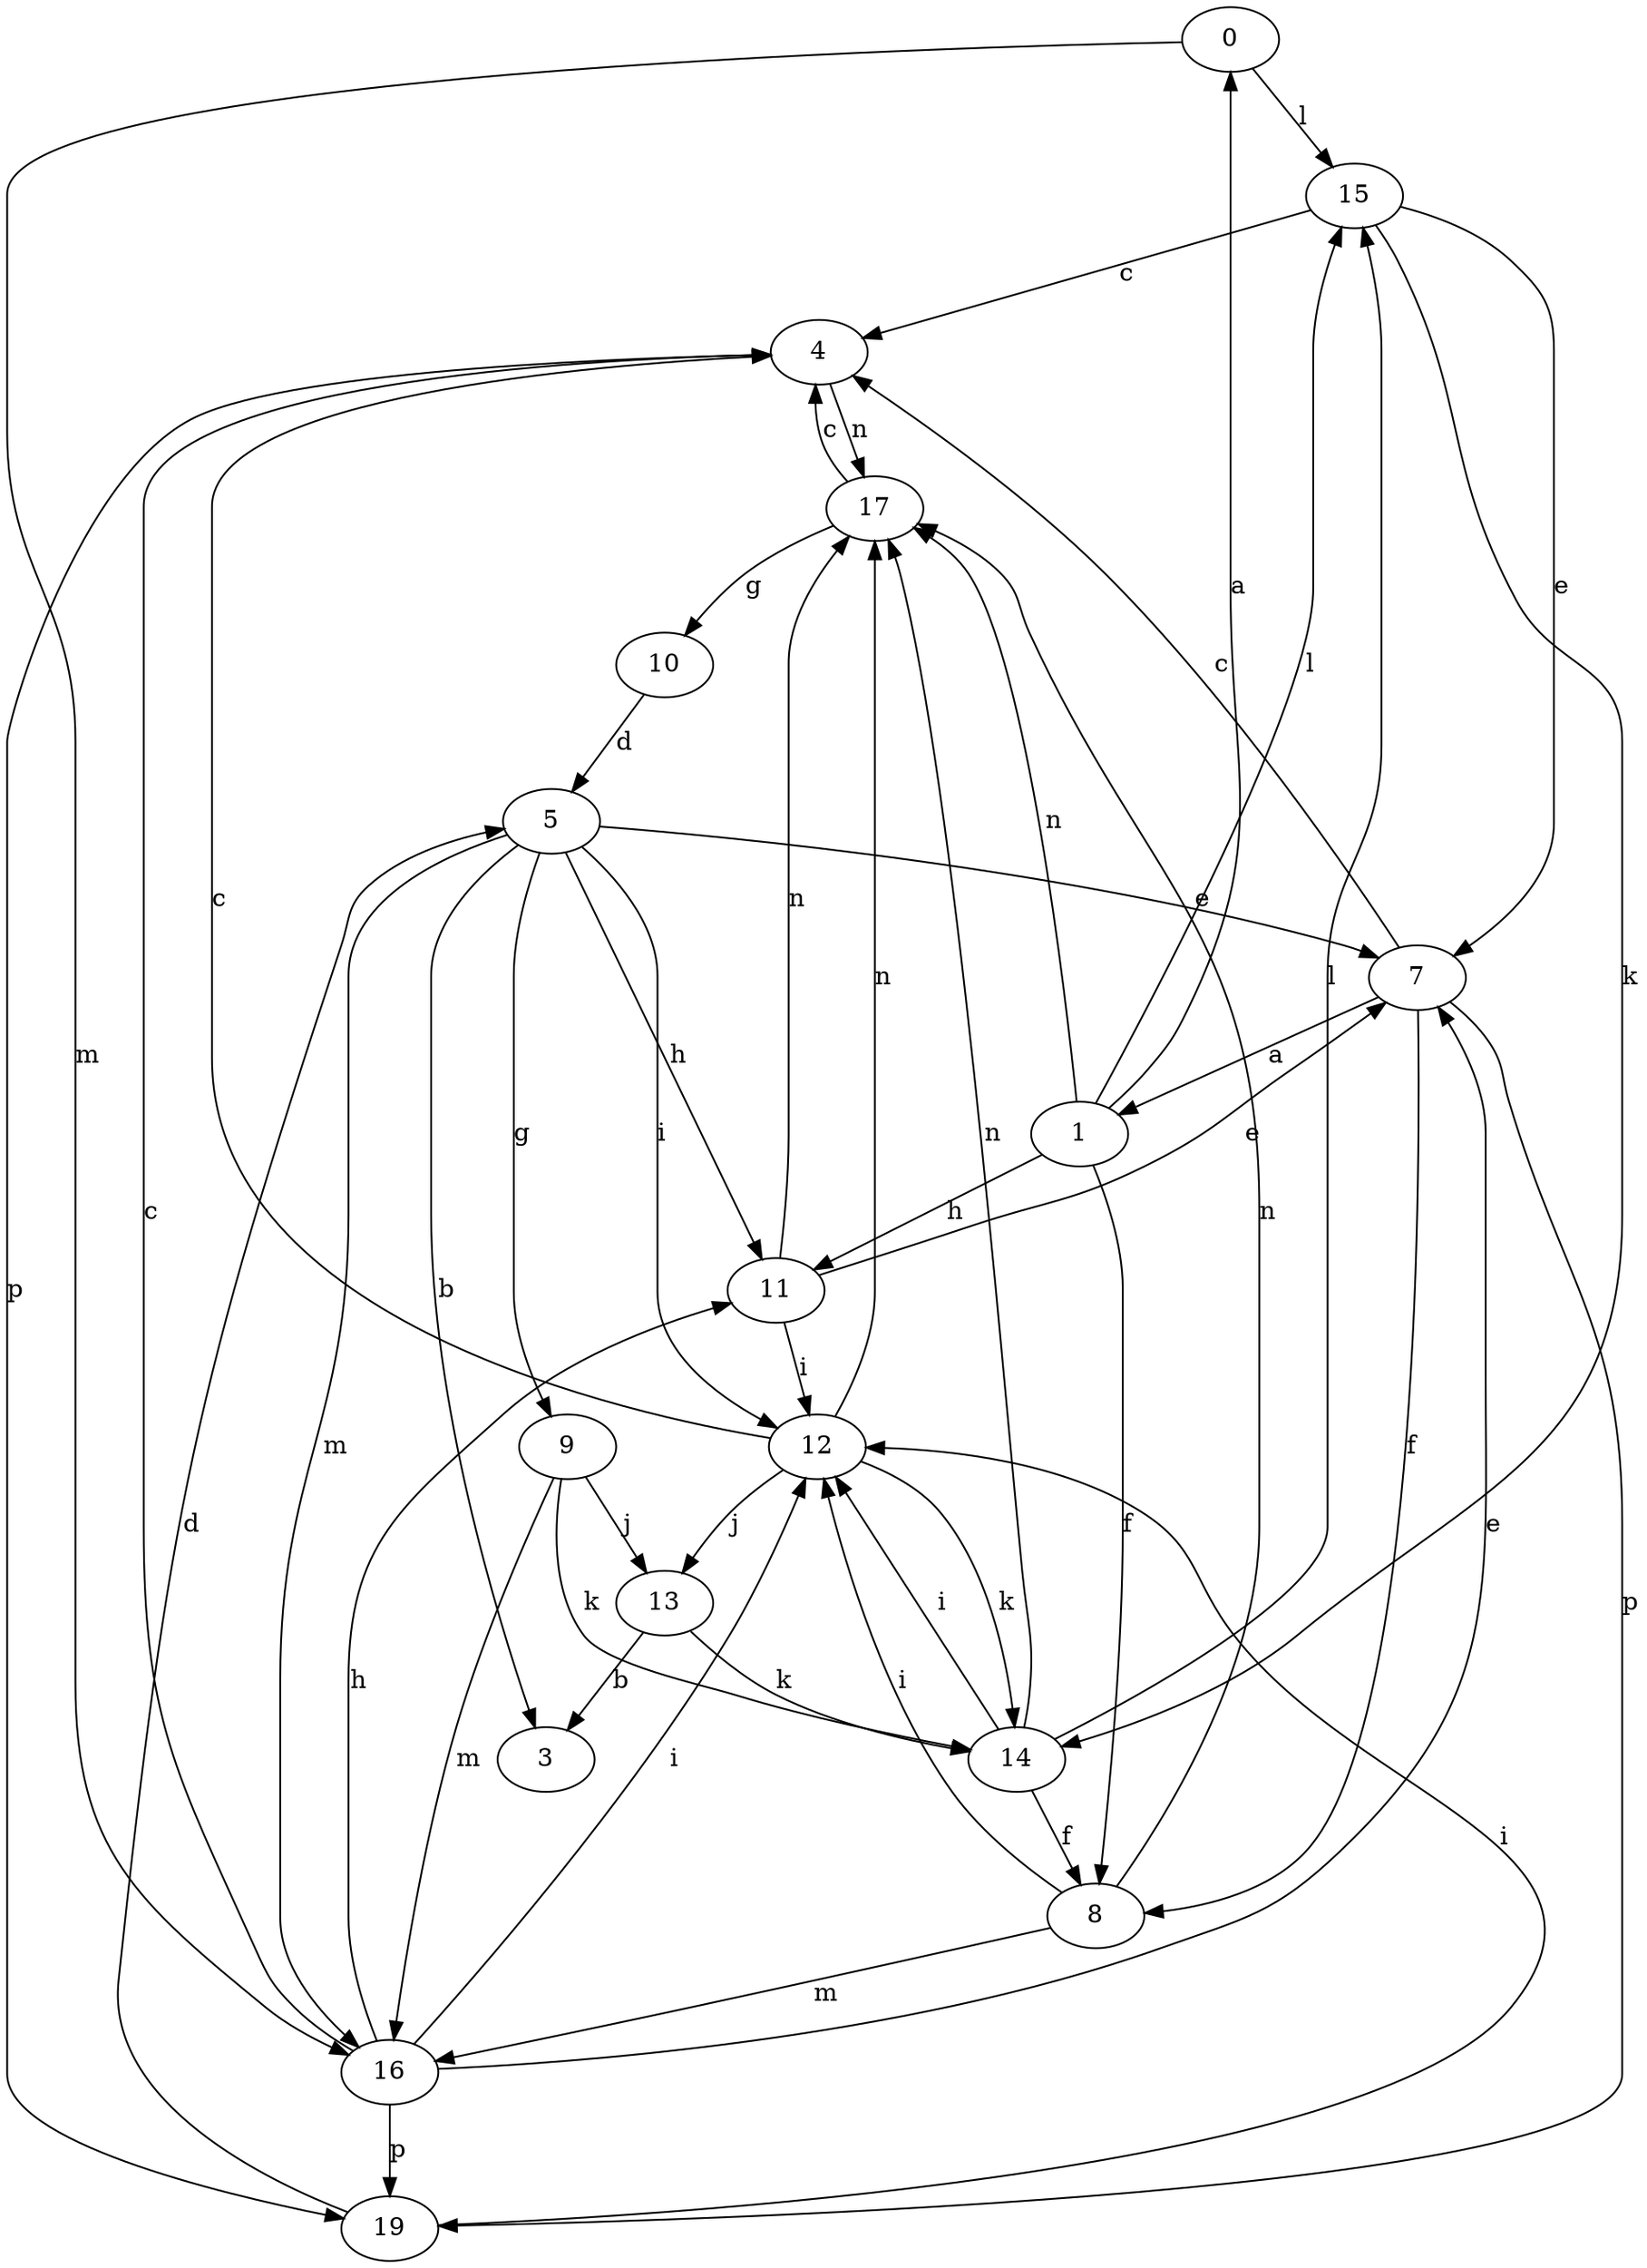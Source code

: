 strict digraph  {
0;
1;
3;
4;
5;
7;
8;
9;
10;
11;
12;
13;
14;
15;
16;
17;
19;
0 -> 15  [label=l];
0 -> 16  [label=m];
1 -> 0  [label=a];
1 -> 8  [label=f];
1 -> 11  [label=h];
1 -> 15  [label=l];
1 -> 17  [label=n];
4 -> 17  [label=n];
4 -> 19  [label=p];
5 -> 3  [label=b];
5 -> 7  [label=e];
5 -> 9  [label=g];
5 -> 11  [label=h];
5 -> 12  [label=i];
5 -> 16  [label=m];
7 -> 1  [label=a];
7 -> 4  [label=c];
7 -> 8  [label=f];
7 -> 19  [label=p];
8 -> 12  [label=i];
8 -> 16  [label=m];
8 -> 17  [label=n];
9 -> 13  [label=j];
9 -> 14  [label=k];
9 -> 16  [label=m];
10 -> 5  [label=d];
11 -> 7  [label=e];
11 -> 12  [label=i];
11 -> 17  [label=n];
12 -> 4  [label=c];
12 -> 13  [label=j];
12 -> 14  [label=k];
12 -> 17  [label=n];
13 -> 3  [label=b];
13 -> 14  [label=k];
14 -> 8  [label=f];
14 -> 12  [label=i];
14 -> 15  [label=l];
14 -> 17  [label=n];
15 -> 4  [label=c];
15 -> 7  [label=e];
15 -> 14  [label=k];
16 -> 4  [label=c];
16 -> 7  [label=e];
16 -> 11  [label=h];
16 -> 12  [label=i];
16 -> 19  [label=p];
17 -> 4  [label=c];
17 -> 10  [label=g];
19 -> 5  [label=d];
19 -> 12  [label=i];
}
